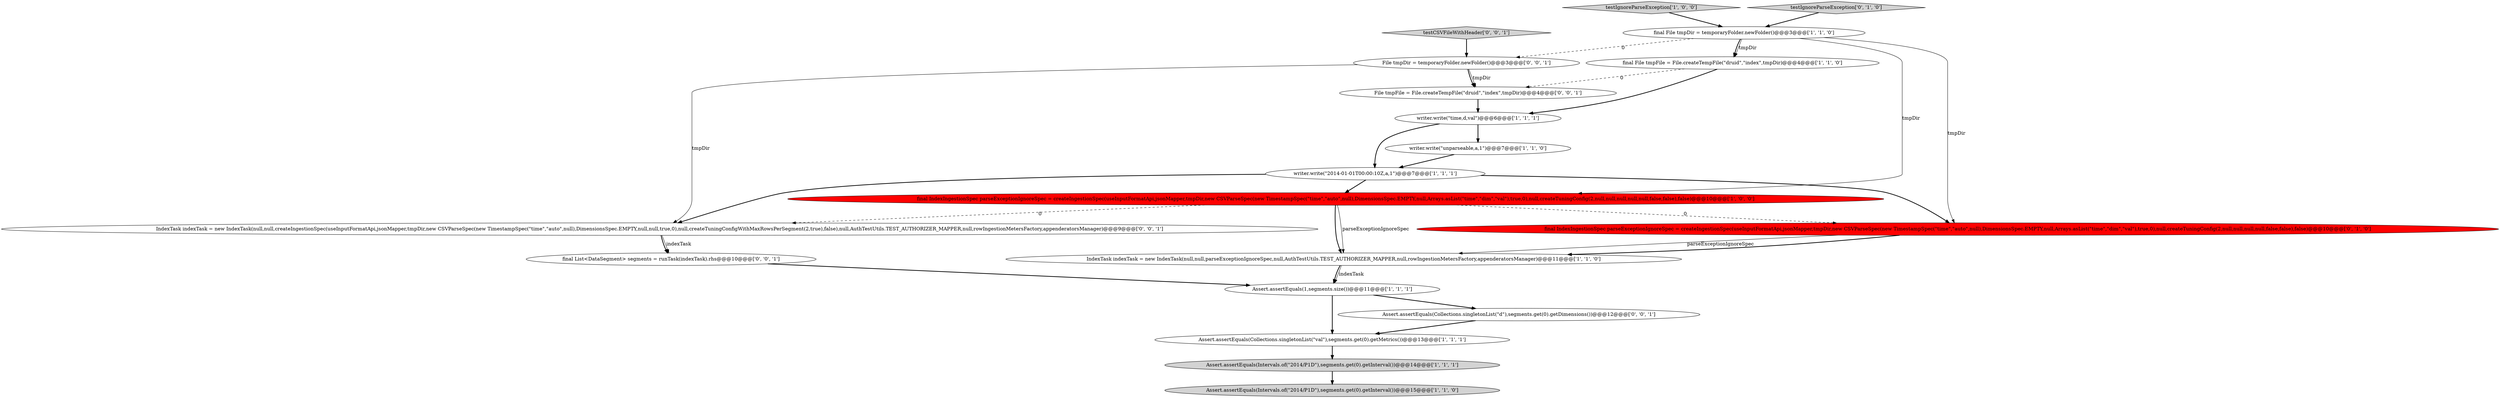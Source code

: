 digraph {
4 [style = filled, label = "final IndexIngestionSpec parseExceptionIgnoreSpec = createIngestionSpec(useInputFormatApi,jsonMapper,tmpDir,new CSVParseSpec(new TimestampSpec(\"time\",\"auto\",null),DimensionsSpec.EMPTY,null,Arrays.asList(\"time\",\"dim\",\"val\"),true,0),null,createTuningConfig(2,null,null,null,null,null,false,false),false)@@@10@@@['1', '0', '0']", fillcolor = red, shape = ellipse image = "AAA1AAABBB1BBB"];
5 [style = filled, label = "Assert.assertEquals(Intervals.of(\"2014/P1D\"),segments.get(0).getInterval())@@@14@@@['1', '1', '1']", fillcolor = lightgray, shape = ellipse image = "AAA0AAABBB1BBB"];
7 [style = filled, label = "final File tmpFile = File.createTempFile(\"druid\",\"index\",tmpDir)@@@4@@@['1', '1', '0']", fillcolor = white, shape = ellipse image = "AAA0AAABBB1BBB"];
3 [style = filled, label = "IndexTask indexTask = new IndexTask(null,null,parseExceptionIgnoreSpec,null,AuthTestUtils.TEST_AUTHORIZER_MAPPER,null,rowIngestionMetersFactory,appenderatorsManager)@@@11@@@['1', '1', '0']", fillcolor = white, shape = ellipse image = "AAA0AAABBB1BBB"];
2 [style = filled, label = "writer.write(\"unparseable,a,1\")@@@7@@@['1', '1', '0']", fillcolor = white, shape = ellipse image = "AAA0AAABBB1BBB"];
8 [style = filled, label = "Assert.assertEquals(1,segments.size())@@@11@@@['1', '1', '1']", fillcolor = white, shape = ellipse image = "AAA0AAABBB1BBB"];
11 [style = filled, label = "Assert.assertEquals(Collections.singletonList(\"val\"),segments.get(0).getMetrics())@@@13@@@['1', '1', '1']", fillcolor = white, shape = ellipse image = "AAA0AAABBB1BBB"];
1 [style = filled, label = "testIgnoreParseException['1', '0', '0']", fillcolor = lightgray, shape = diamond image = "AAA0AAABBB1BBB"];
13 [style = filled, label = "testIgnoreParseException['0', '1', '0']", fillcolor = lightgray, shape = diamond image = "AAA0AAABBB2BBB"];
17 [style = filled, label = "File tmpFile = File.createTempFile(\"druid\",\"index\",tmpDir)@@@4@@@['0', '0', '1']", fillcolor = white, shape = ellipse image = "AAA0AAABBB3BBB"];
16 [style = filled, label = "File tmpDir = temporaryFolder.newFolder()@@@3@@@['0', '0', '1']", fillcolor = white, shape = ellipse image = "AAA0AAABBB3BBB"];
18 [style = filled, label = "IndexTask indexTask = new IndexTask(null,null,createIngestionSpec(useInputFormatApi,jsonMapper,tmpDir,new CSVParseSpec(new TimestampSpec(\"time\",\"auto\",null),DimensionsSpec.EMPTY,null,null,true,0),null,createTuningConfigWithMaxRowsPerSegment(2,true),false),null,AuthTestUtils.TEST_AUTHORIZER_MAPPER,null,rowIngestionMetersFactory,appenderatorsManager)@@@9@@@['0', '0', '1']", fillcolor = white, shape = ellipse image = "AAA0AAABBB3BBB"];
10 [style = filled, label = "Assert.assertEquals(Intervals.of(\"2014/P1D\"),segments.get(0).getInterval())@@@15@@@['1', '1', '0']", fillcolor = lightgray, shape = ellipse image = "AAA0AAABBB1BBB"];
9 [style = filled, label = "writer.write(\"time,d,val\")@@@6@@@['1', '1', '1']", fillcolor = white, shape = ellipse image = "AAA0AAABBB1BBB"];
19 [style = filled, label = "testCSVFileWithHeader['0', '0', '1']", fillcolor = lightgray, shape = diamond image = "AAA0AAABBB3BBB"];
12 [style = filled, label = "final IndexIngestionSpec parseExceptionIgnoreSpec = createIngestionSpec(useInputFormatApi,jsonMapper,tmpDir,new CSVParseSpec(new TimestampSpec(\"time\",\"auto\",null),DimensionsSpec.EMPTY,null,Arrays.asList(\"time\",\"dim\",\"val\"),true,0),null,createTuningConfig(2,null,null,null,null,false,false),false)@@@10@@@['0', '1', '0']", fillcolor = red, shape = ellipse image = "AAA1AAABBB2BBB"];
14 [style = filled, label = "final List<DataSegment> segments = runTask(indexTask).rhs@@@10@@@['0', '0', '1']", fillcolor = white, shape = ellipse image = "AAA0AAABBB3BBB"];
0 [style = filled, label = "writer.write(\"2014-01-01T00:00:10Z,a,1\")@@@7@@@['1', '1', '1']", fillcolor = white, shape = ellipse image = "AAA0AAABBB1BBB"];
6 [style = filled, label = "final File tmpDir = temporaryFolder.newFolder()@@@3@@@['1', '1', '0']", fillcolor = white, shape = ellipse image = "AAA0AAABBB1BBB"];
15 [style = filled, label = "Assert.assertEquals(Collections.singletonList(\"d\"),segments.get(0).getDimensions())@@@12@@@['0', '0', '1']", fillcolor = white, shape = ellipse image = "AAA0AAABBB3BBB"];
4->18 [style = dashed, label="0"];
5->10 [style = bold, label=""];
4->3 [style = bold, label=""];
6->7 [style = solid, label="tmpDir"];
8->15 [style = bold, label=""];
9->0 [style = bold, label=""];
16->17 [style = solid, label="tmpDir"];
9->2 [style = bold, label=""];
7->17 [style = dashed, label="0"];
0->12 [style = bold, label=""];
17->9 [style = bold, label=""];
16->17 [style = bold, label=""];
6->4 [style = solid, label="tmpDir"];
12->3 [style = solid, label="parseExceptionIgnoreSpec"];
4->12 [style = dashed, label="0"];
19->16 [style = bold, label=""];
7->9 [style = bold, label=""];
11->5 [style = bold, label=""];
2->0 [style = bold, label=""];
1->6 [style = bold, label=""];
6->16 [style = dashed, label="0"];
15->11 [style = bold, label=""];
0->4 [style = bold, label=""];
4->3 [style = solid, label="parseExceptionIgnoreSpec"];
16->18 [style = solid, label="tmpDir"];
3->8 [style = bold, label=""];
0->18 [style = bold, label=""];
14->8 [style = bold, label=""];
12->3 [style = bold, label=""];
3->8 [style = solid, label="indexTask"];
13->6 [style = bold, label=""];
6->7 [style = bold, label=""];
6->12 [style = solid, label="tmpDir"];
8->11 [style = bold, label=""];
18->14 [style = bold, label=""];
18->14 [style = solid, label="indexTask"];
}

